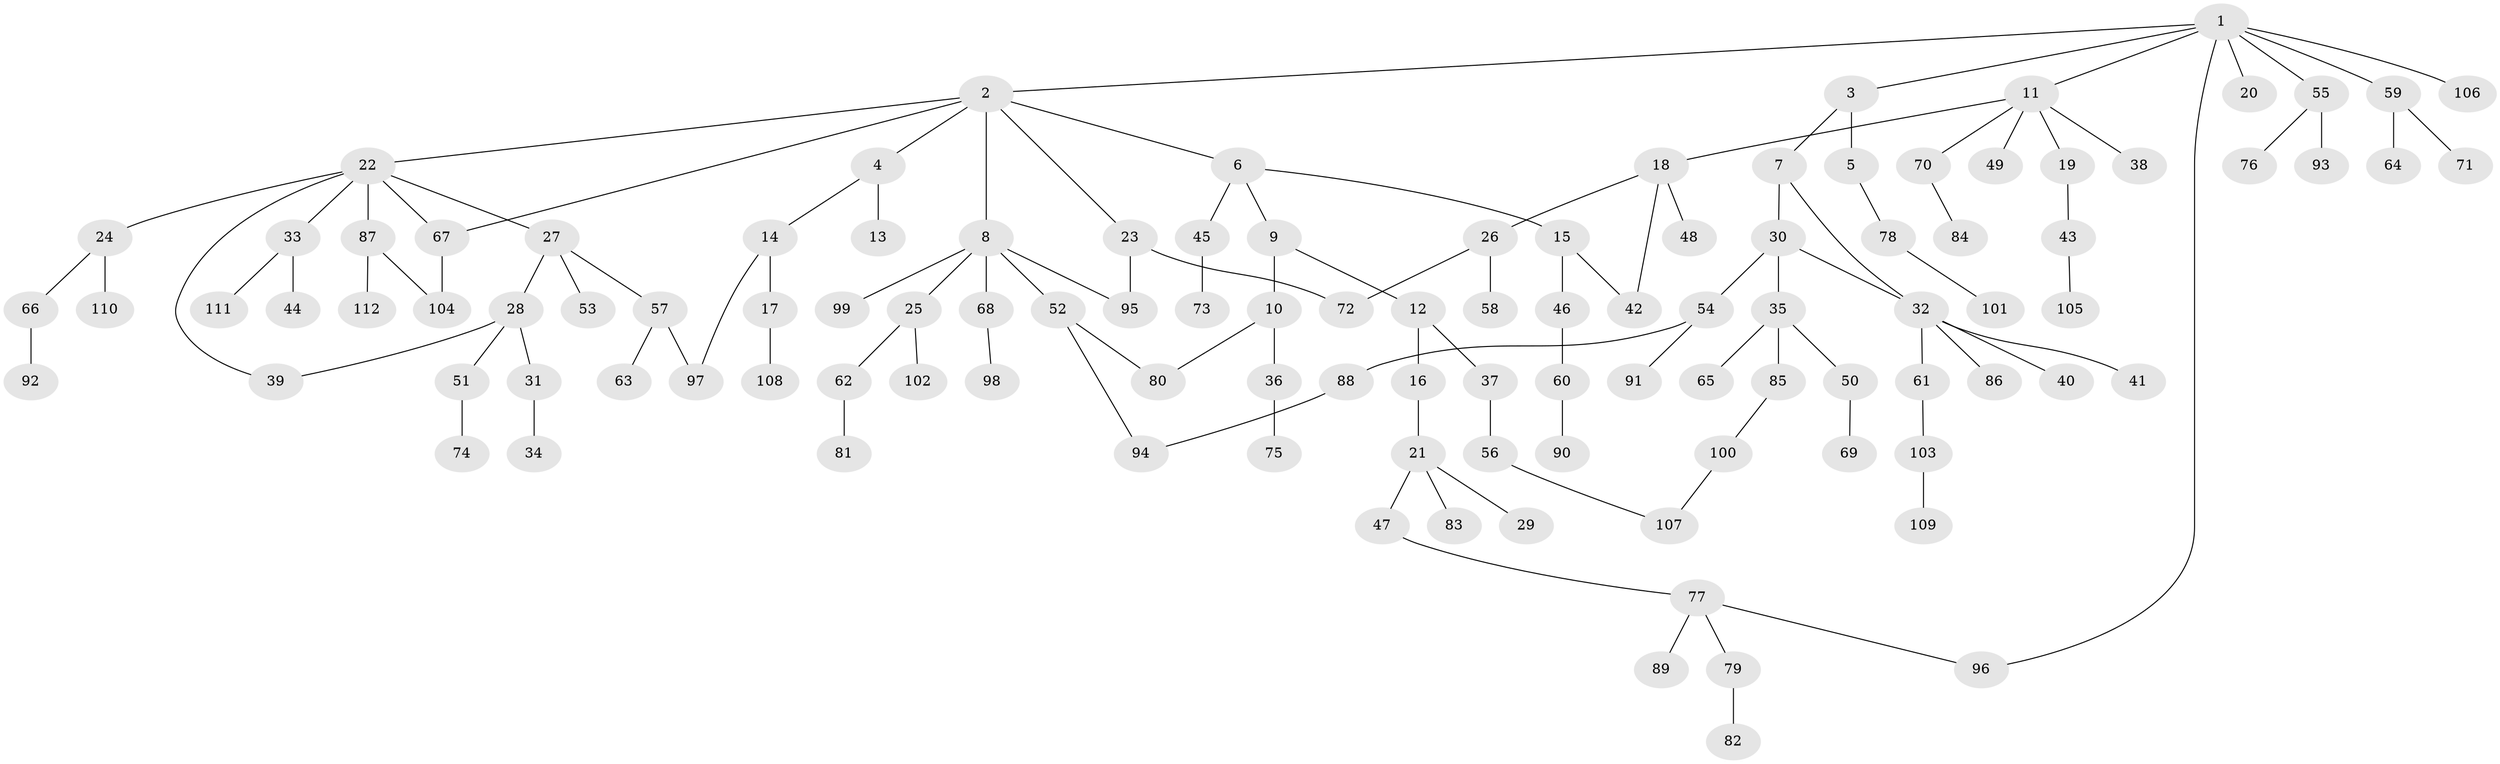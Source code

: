 // coarse degree distribution, {8: 0.014925373134328358, 7: 0.014925373134328358, 3: 0.208955223880597, 2: 0.2537313432835821, 4: 0.04477611940298507, 6: 0.029850746268656716, 1: 0.40298507462686567, 5: 0.029850746268656716}
// Generated by graph-tools (version 1.1) at 2025/17/03/04/25 18:17:00]
// undirected, 112 vertices, 123 edges
graph export_dot {
graph [start="1"]
  node [color=gray90,style=filled];
  1;
  2;
  3;
  4;
  5;
  6;
  7;
  8;
  9;
  10;
  11;
  12;
  13;
  14;
  15;
  16;
  17;
  18;
  19;
  20;
  21;
  22;
  23;
  24;
  25;
  26;
  27;
  28;
  29;
  30;
  31;
  32;
  33;
  34;
  35;
  36;
  37;
  38;
  39;
  40;
  41;
  42;
  43;
  44;
  45;
  46;
  47;
  48;
  49;
  50;
  51;
  52;
  53;
  54;
  55;
  56;
  57;
  58;
  59;
  60;
  61;
  62;
  63;
  64;
  65;
  66;
  67;
  68;
  69;
  70;
  71;
  72;
  73;
  74;
  75;
  76;
  77;
  78;
  79;
  80;
  81;
  82;
  83;
  84;
  85;
  86;
  87;
  88;
  89;
  90;
  91;
  92;
  93;
  94;
  95;
  96;
  97;
  98;
  99;
  100;
  101;
  102;
  103;
  104;
  105;
  106;
  107;
  108;
  109;
  110;
  111;
  112;
  1 -- 2;
  1 -- 3;
  1 -- 11;
  1 -- 20;
  1 -- 55;
  1 -- 59;
  1 -- 106;
  1 -- 96;
  2 -- 4;
  2 -- 6;
  2 -- 8;
  2 -- 22;
  2 -- 23;
  2 -- 67;
  3 -- 5;
  3 -- 7;
  4 -- 13;
  4 -- 14;
  5 -- 78;
  6 -- 9;
  6 -- 15;
  6 -- 45;
  7 -- 30;
  7 -- 32;
  8 -- 25;
  8 -- 52;
  8 -- 68;
  8 -- 99;
  8 -- 95;
  9 -- 10;
  9 -- 12;
  10 -- 36;
  10 -- 80;
  11 -- 18;
  11 -- 19;
  11 -- 38;
  11 -- 49;
  11 -- 70;
  12 -- 16;
  12 -- 37;
  14 -- 17;
  14 -- 97;
  15 -- 46;
  15 -- 42;
  16 -- 21;
  17 -- 108;
  18 -- 26;
  18 -- 42;
  18 -- 48;
  19 -- 43;
  21 -- 29;
  21 -- 47;
  21 -- 83;
  22 -- 24;
  22 -- 27;
  22 -- 33;
  22 -- 39;
  22 -- 87;
  22 -- 67;
  23 -- 72;
  23 -- 95;
  24 -- 66;
  24 -- 110;
  25 -- 62;
  25 -- 102;
  26 -- 58;
  26 -- 72;
  27 -- 28;
  27 -- 53;
  27 -- 57;
  28 -- 31;
  28 -- 51;
  28 -- 39;
  30 -- 35;
  30 -- 54;
  30 -- 32;
  31 -- 34;
  32 -- 40;
  32 -- 41;
  32 -- 61;
  32 -- 86;
  33 -- 44;
  33 -- 111;
  35 -- 50;
  35 -- 65;
  35 -- 85;
  36 -- 75;
  37 -- 56;
  43 -- 105;
  45 -- 73;
  46 -- 60;
  47 -- 77;
  50 -- 69;
  51 -- 74;
  52 -- 94;
  52 -- 80;
  54 -- 88;
  54 -- 91;
  55 -- 76;
  55 -- 93;
  56 -- 107;
  57 -- 63;
  57 -- 97;
  59 -- 64;
  59 -- 71;
  60 -- 90;
  61 -- 103;
  62 -- 81;
  66 -- 92;
  67 -- 104;
  68 -- 98;
  70 -- 84;
  77 -- 79;
  77 -- 89;
  77 -- 96;
  78 -- 101;
  79 -- 82;
  85 -- 100;
  87 -- 112;
  87 -- 104;
  88 -- 94;
  100 -- 107;
  103 -- 109;
}
